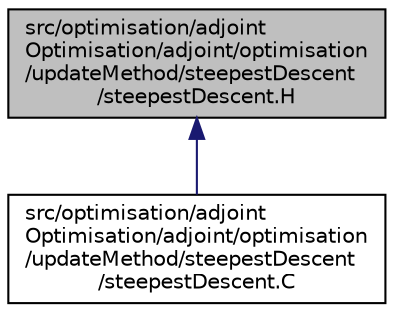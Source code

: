 digraph "src/optimisation/adjointOptimisation/adjoint/optimisation/updateMethod/steepestDescent/steepestDescent.H"
{
  bgcolor="transparent";
  edge [fontname="Helvetica",fontsize="10",labelfontname="Helvetica",labelfontsize="10"];
  node [fontname="Helvetica",fontsize="10",shape=record];
  Node1 [label="src/optimisation/adjoint\lOptimisation/adjoint/optimisation\l/updateMethod/steepestDescent\l/steepestDescent.H",height=0.2,width=0.4,color="black", fillcolor="grey75", style="filled" fontcolor="black"];
  Node1 -> Node2 [dir="back",color="midnightblue",fontsize="10",style="solid",fontname="Helvetica"];
  Node2 [label="src/optimisation/adjoint\lOptimisation/adjoint/optimisation\l/updateMethod/steepestDescent\l/steepestDescent.C",height=0.2,width=0.4,color="black",URL="$steepestDescent_8C.html"];
}
